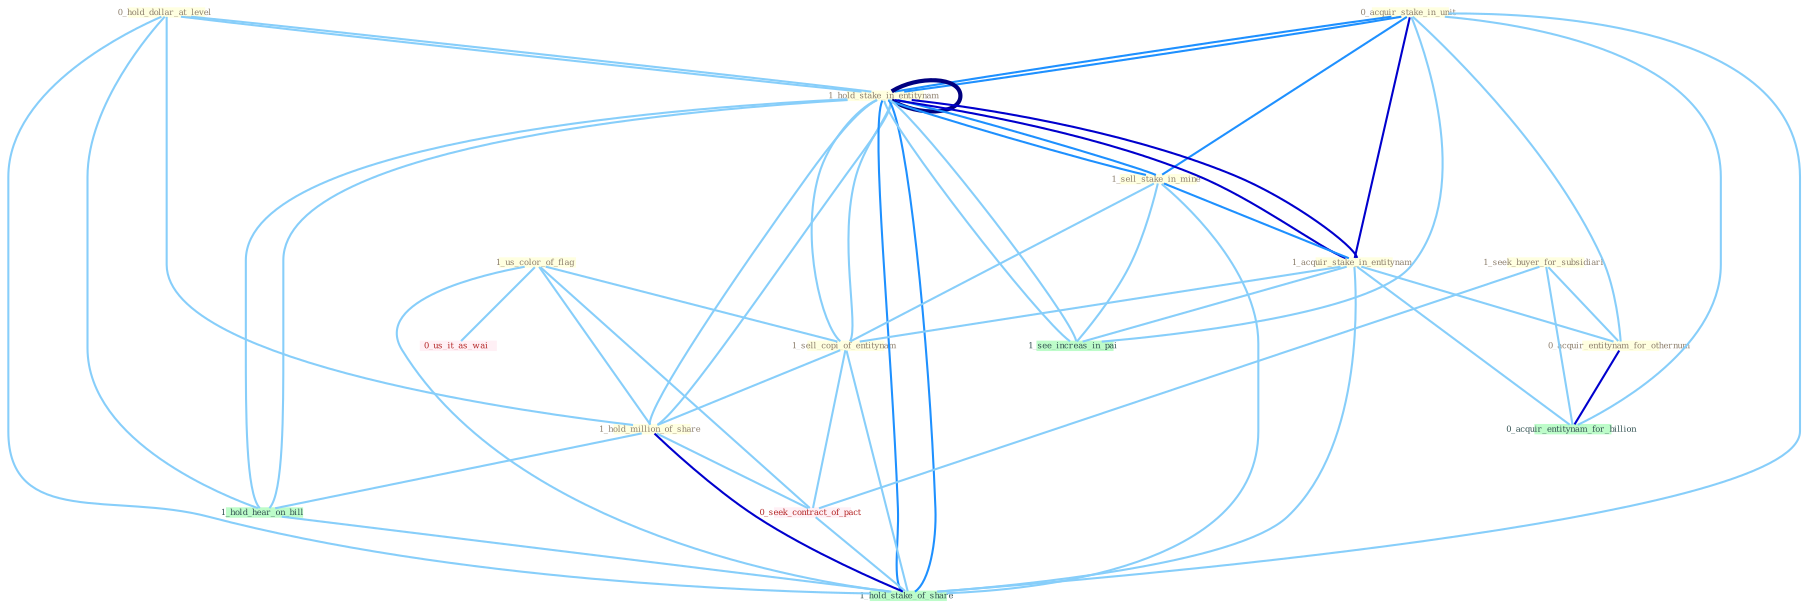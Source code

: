 Graph G{ 
    node
    [shape=polygon,style=filled,width=.5,height=.06,color="#BDFCC9",fixedsize=true,fontsize=4,
    fontcolor="#2f4f4f"];
    {node
    [color="#ffffe0", fontcolor="#8b7d6b"] "1_us_color_of_flag " "0_acquir_stake_in_unit " "0_hold_dollar_at_level " "1_hold_stake_in_entitynam " "1_hold_stake_in_entitynam " "1_sell_stake_in_mine " "1_acquir_stake_in_entitynam " "1_sell_copi_of_entitynam " "1_hold_million_of_share " "1_seek_buyer_for_subsidiari " "0_acquir_entitynam_for_othernum "}
{node [color="#fff0f5", fontcolor="#b22222"] "0_seek_contract_of_pact " "0_us_it_as_wai "}
edge [color="#B0E2FF"];

	"1_us_color_of_flag " -- "1_sell_copi_of_entitynam " [w="1", color="#87cefa" ];
	"1_us_color_of_flag " -- "1_hold_million_of_share " [w="1", color="#87cefa" ];
	"1_us_color_of_flag " -- "0_seek_contract_of_pact " [w="1", color="#87cefa" ];
	"1_us_color_of_flag " -- "0_us_it_as_wai " [w="1", color="#87cefa" ];
	"1_us_color_of_flag " -- "1_hold_stake_of_share " [w="1", color="#87cefa" ];
	"0_acquir_stake_in_unit " -- "1_hold_stake_in_entitynam " [w="2", color="#1e90ff" , len=0.8];
	"0_acquir_stake_in_unit " -- "1_hold_stake_in_entitynam " [w="2", color="#1e90ff" , len=0.8];
	"0_acquir_stake_in_unit " -- "1_sell_stake_in_mine " [w="2", color="#1e90ff" , len=0.8];
	"0_acquir_stake_in_unit " -- "1_acquir_stake_in_entitynam " [w="3", color="#0000cd" , len=0.6];
	"0_acquir_stake_in_unit " -- "0_acquir_entitynam_for_othernum " [w="1", color="#87cefa" ];
	"0_acquir_stake_in_unit " -- "0_acquir_entitynam_for_billion " [w="1", color="#87cefa" ];
	"0_acquir_stake_in_unit " -- "1_see_increas_in_pai " [w="1", color="#87cefa" ];
	"0_acquir_stake_in_unit " -- "1_hold_stake_of_share " [w="1", color="#87cefa" ];
	"0_hold_dollar_at_level " -- "1_hold_stake_in_entitynam " [w="1", color="#87cefa" ];
	"0_hold_dollar_at_level " -- "1_hold_stake_in_entitynam " [w="1", color="#87cefa" ];
	"0_hold_dollar_at_level " -- "1_hold_million_of_share " [w="1", color="#87cefa" ];
	"0_hold_dollar_at_level " -- "1_hold_hear_on_bill " [w="1", color="#87cefa" ];
	"0_hold_dollar_at_level " -- "1_hold_stake_of_share " [w="1", color="#87cefa" ];
	"1_hold_stake_in_entitynam " -- "1_hold_stake_in_entitynam " [w="4", style=bold, color="#000080", len=0.4];
	"1_hold_stake_in_entitynam " -- "1_sell_stake_in_mine " [w="2", color="#1e90ff" , len=0.8];
	"1_hold_stake_in_entitynam " -- "1_acquir_stake_in_entitynam " [w="3", color="#0000cd" , len=0.6];
	"1_hold_stake_in_entitynam " -- "1_sell_copi_of_entitynam " [w="1", color="#87cefa" ];
	"1_hold_stake_in_entitynam " -- "1_hold_million_of_share " [w="1", color="#87cefa" ];
	"1_hold_stake_in_entitynam " -- "1_see_increas_in_pai " [w="1", color="#87cefa" ];
	"1_hold_stake_in_entitynam " -- "1_hold_hear_on_bill " [w="1", color="#87cefa" ];
	"1_hold_stake_in_entitynam " -- "1_hold_stake_of_share " [w="2", color="#1e90ff" , len=0.8];
	"1_hold_stake_in_entitynam " -- "1_sell_stake_in_mine " [w="2", color="#1e90ff" , len=0.8];
	"1_hold_stake_in_entitynam " -- "1_acquir_stake_in_entitynam " [w="3", color="#0000cd" , len=0.6];
	"1_hold_stake_in_entitynam " -- "1_sell_copi_of_entitynam " [w="1", color="#87cefa" ];
	"1_hold_stake_in_entitynam " -- "1_hold_million_of_share " [w="1", color="#87cefa" ];
	"1_hold_stake_in_entitynam " -- "1_see_increas_in_pai " [w="1", color="#87cefa" ];
	"1_hold_stake_in_entitynam " -- "1_hold_hear_on_bill " [w="1", color="#87cefa" ];
	"1_hold_stake_in_entitynam " -- "1_hold_stake_of_share " [w="2", color="#1e90ff" , len=0.8];
	"1_sell_stake_in_mine " -- "1_acquir_stake_in_entitynam " [w="2", color="#1e90ff" , len=0.8];
	"1_sell_stake_in_mine " -- "1_sell_copi_of_entitynam " [w="1", color="#87cefa" ];
	"1_sell_stake_in_mine " -- "1_see_increas_in_pai " [w="1", color="#87cefa" ];
	"1_sell_stake_in_mine " -- "1_hold_stake_of_share " [w="1", color="#87cefa" ];
	"1_acquir_stake_in_entitynam " -- "1_sell_copi_of_entitynam " [w="1", color="#87cefa" ];
	"1_acquir_stake_in_entitynam " -- "0_acquir_entitynam_for_othernum " [w="1", color="#87cefa" ];
	"1_acquir_stake_in_entitynam " -- "0_acquir_entitynam_for_billion " [w="1", color="#87cefa" ];
	"1_acquir_stake_in_entitynam " -- "1_see_increas_in_pai " [w="1", color="#87cefa" ];
	"1_acquir_stake_in_entitynam " -- "1_hold_stake_of_share " [w="1", color="#87cefa" ];
	"1_sell_copi_of_entitynam " -- "1_hold_million_of_share " [w="1", color="#87cefa" ];
	"1_sell_copi_of_entitynam " -- "0_seek_contract_of_pact " [w="1", color="#87cefa" ];
	"1_sell_copi_of_entitynam " -- "1_hold_stake_of_share " [w="1", color="#87cefa" ];
	"1_hold_million_of_share " -- "0_seek_contract_of_pact " [w="1", color="#87cefa" ];
	"1_hold_million_of_share " -- "1_hold_hear_on_bill " [w="1", color="#87cefa" ];
	"1_hold_million_of_share " -- "1_hold_stake_of_share " [w="3", color="#0000cd" , len=0.6];
	"1_seek_buyer_for_subsidiari " -- "0_acquir_entitynam_for_othernum " [w="1", color="#87cefa" ];
	"1_seek_buyer_for_subsidiari " -- "0_seek_contract_of_pact " [w="1", color="#87cefa" ];
	"1_seek_buyer_for_subsidiari " -- "0_acquir_entitynam_for_billion " [w="1", color="#87cefa" ];
	"0_acquir_entitynam_for_othernum " -- "0_acquir_entitynam_for_billion " [w="3", color="#0000cd" , len=0.6];
	"0_seek_contract_of_pact " -- "1_hold_stake_of_share " [w="1", color="#87cefa" ];
	"1_hold_hear_on_bill " -- "1_hold_stake_of_share " [w="1", color="#87cefa" ];
}